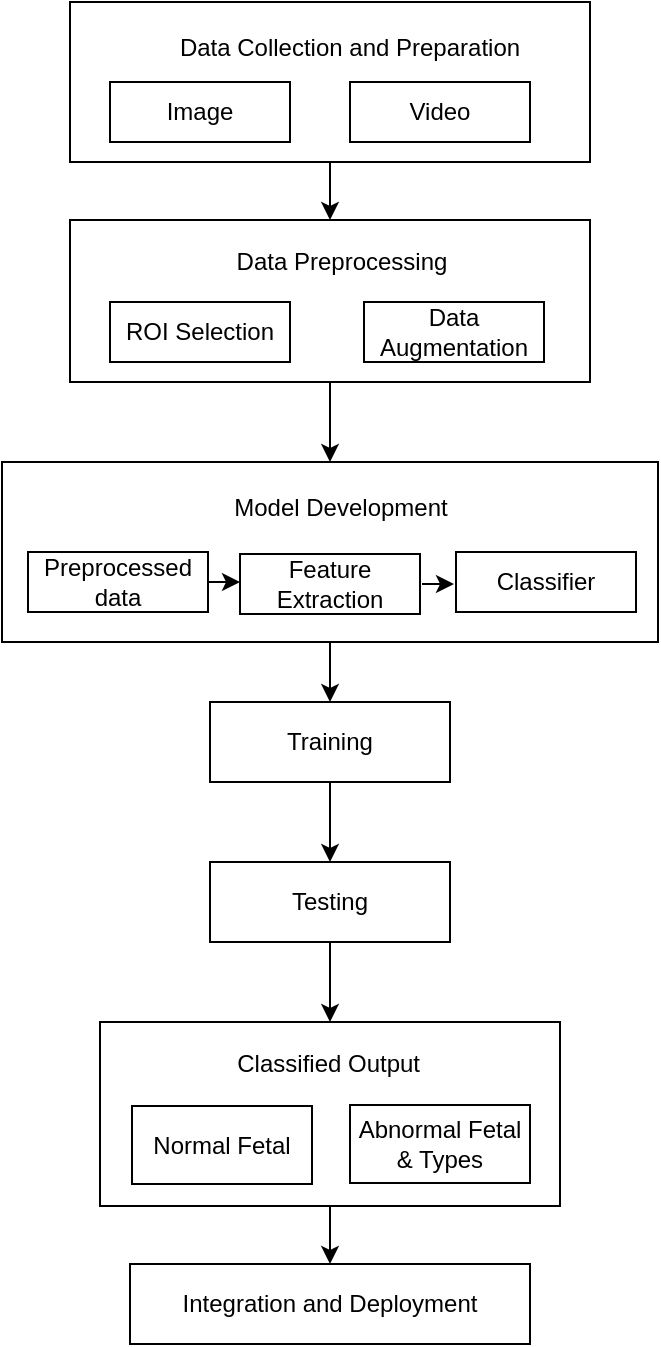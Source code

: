 <mxfile version="21.6.8" type="device">
  <diagram name="Page-1" id="k3_7kDKqzbOucfteLbyC">
    <mxGraphModel dx="1064" dy="731" grid="0" gridSize="10" guides="1" tooltips="1" connect="1" arrows="1" fold="1" page="1" pageScale="1" pageWidth="827" pageHeight="1169" math="0" shadow="0">
      <root>
        <mxCell id="0" />
        <mxCell id="1" parent="0" />
        <mxCell id="0sDhw93kNtjOo7Pmu_Pt-48" style="edgeStyle=orthogonalEdgeStyle;rounded=0;orthogonalLoop=1;jettySize=auto;html=1;entryX=0.5;entryY=0;entryDx=0;entryDy=0;" edge="1" parent="1" source="0sDhw93kNtjOo7Pmu_Pt-9" target="0sDhw93kNtjOo7Pmu_Pt-21">
          <mxGeometry relative="1" as="geometry" />
        </mxCell>
        <mxCell id="0sDhw93kNtjOo7Pmu_Pt-9" value="" style="rounded=0;whiteSpace=wrap;html=1;" vertex="1" parent="1">
          <mxGeometry x="235" y="520" width="230" height="92" as="geometry" />
        </mxCell>
        <mxCell id="0sDhw93kNtjOo7Pmu_Pt-41" style="edgeStyle=orthogonalEdgeStyle;rounded=0;orthogonalLoop=1;jettySize=auto;html=1;entryX=0.5;entryY=0;entryDx=0;entryDy=0;" edge="1" parent="1" source="0sDhw93kNtjOo7Pmu_Pt-15" target="0sDhw93kNtjOo7Pmu_Pt-16">
          <mxGeometry relative="1" as="geometry" />
        </mxCell>
        <mxCell id="0sDhw93kNtjOo7Pmu_Pt-15" value="" style="rounded=0;whiteSpace=wrap;html=1;" vertex="1" parent="1">
          <mxGeometry x="220" y="10" width="260" height="80" as="geometry" />
        </mxCell>
        <mxCell id="0sDhw93kNtjOo7Pmu_Pt-42" style="edgeStyle=orthogonalEdgeStyle;rounded=0;orthogonalLoop=1;jettySize=auto;html=1;entryX=0.5;entryY=0;entryDx=0;entryDy=0;" edge="1" parent="1" source="0sDhw93kNtjOo7Pmu_Pt-16" target="0sDhw93kNtjOo7Pmu_Pt-19">
          <mxGeometry relative="1" as="geometry" />
        </mxCell>
        <mxCell id="0sDhw93kNtjOo7Pmu_Pt-16" value="" style="rounded=0;whiteSpace=wrap;html=1;" vertex="1" parent="1">
          <mxGeometry x="220" y="119" width="260" height="81" as="geometry" />
        </mxCell>
        <mxCell id="0sDhw93kNtjOo7Pmu_Pt-51" style="edgeStyle=orthogonalEdgeStyle;rounded=0;orthogonalLoop=1;jettySize=auto;html=1;entryX=0.5;entryY=0;entryDx=0;entryDy=0;" edge="1" parent="1" source="0sDhw93kNtjOo7Pmu_Pt-17" target="0sDhw93kNtjOo7Pmu_Pt-9">
          <mxGeometry relative="1" as="geometry" />
        </mxCell>
        <mxCell id="0sDhw93kNtjOo7Pmu_Pt-17" value="Testing" style="rounded=0;whiteSpace=wrap;html=1;" vertex="1" parent="1">
          <mxGeometry x="290" y="440" width="120" height="40" as="geometry" />
        </mxCell>
        <mxCell id="0sDhw93kNtjOo7Pmu_Pt-46" style="edgeStyle=orthogonalEdgeStyle;rounded=0;orthogonalLoop=1;jettySize=auto;html=1;entryX=0.5;entryY=0;entryDx=0;entryDy=0;" edge="1" parent="1" source="0sDhw93kNtjOo7Pmu_Pt-18" target="0sDhw93kNtjOo7Pmu_Pt-17">
          <mxGeometry relative="1" as="geometry" />
        </mxCell>
        <mxCell id="0sDhw93kNtjOo7Pmu_Pt-18" value="Training" style="rounded=0;whiteSpace=wrap;html=1;" vertex="1" parent="1">
          <mxGeometry x="290" y="360" width="120" height="40" as="geometry" />
        </mxCell>
        <mxCell id="0sDhw93kNtjOo7Pmu_Pt-50" style="edgeStyle=orthogonalEdgeStyle;rounded=0;orthogonalLoop=1;jettySize=auto;html=1;entryX=0.5;entryY=0;entryDx=0;entryDy=0;" edge="1" parent="1" source="0sDhw93kNtjOo7Pmu_Pt-19" target="0sDhw93kNtjOo7Pmu_Pt-18">
          <mxGeometry relative="1" as="geometry" />
        </mxCell>
        <mxCell id="0sDhw93kNtjOo7Pmu_Pt-19" value="" style="rounded=0;whiteSpace=wrap;html=1;" vertex="1" parent="1">
          <mxGeometry x="186" y="240" width="328" height="90" as="geometry" />
        </mxCell>
        <mxCell id="0sDhw93kNtjOo7Pmu_Pt-20" value="Classified Output&amp;nbsp;" style="text;html=1;strokeColor=none;fillColor=none;align=center;verticalAlign=middle;whiteSpace=wrap;rounded=0;" vertex="1" parent="1">
          <mxGeometry x="296" y="526" width="110" height="30" as="geometry" />
        </mxCell>
        <mxCell id="0sDhw93kNtjOo7Pmu_Pt-21" value="Integration and Deployment" style="rounded=0;whiteSpace=wrap;html=1;" vertex="1" parent="1">
          <mxGeometry x="250" y="641" width="200" height="40" as="geometry" />
        </mxCell>
        <mxCell id="0sDhw93kNtjOo7Pmu_Pt-24" value="ROI Selection" style="rounded=0;whiteSpace=wrap;html=1;" vertex="1" parent="1">
          <mxGeometry x="240" y="160" width="90" height="30" as="geometry" />
        </mxCell>
        <mxCell id="0sDhw93kNtjOo7Pmu_Pt-25" value="Data Augmentation" style="rounded=0;whiteSpace=wrap;html=1;" vertex="1" parent="1">
          <mxGeometry x="367" y="160" width="90" height="30" as="geometry" />
        </mxCell>
        <mxCell id="0sDhw93kNtjOo7Pmu_Pt-26" value="Data Preprocessing" style="text;html=1;strokeColor=none;fillColor=none;align=center;verticalAlign=middle;whiteSpace=wrap;rounded=0;" vertex="1" parent="1">
          <mxGeometry x="296" y="125" width="120" height="30" as="geometry" />
        </mxCell>
        <mxCell id="0sDhw93kNtjOo7Pmu_Pt-55" style="edgeStyle=orthogonalEdgeStyle;rounded=0;orthogonalLoop=1;jettySize=auto;html=1;exitX=1;exitY=0.5;exitDx=0;exitDy=0;entryX=0.317;entryY=0.667;entryDx=0;entryDy=0;entryPerimeter=0;" edge="1" parent="1" source="0sDhw93kNtjOo7Pmu_Pt-28" target="0sDhw93kNtjOo7Pmu_Pt-19">
          <mxGeometry relative="1" as="geometry" />
        </mxCell>
        <mxCell id="0sDhw93kNtjOo7Pmu_Pt-28" value="Preprocessed data" style="rounded=0;whiteSpace=wrap;html=1;" vertex="1" parent="1">
          <mxGeometry x="199" y="285" width="90" height="30" as="geometry" />
        </mxCell>
        <mxCell id="0sDhw93kNtjOo7Pmu_Pt-29" value="Feature Extraction" style="rounded=0;whiteSpace=wrap;html=1;" vertex="1" parent="1">
          <mxGeometry x="305" y="286" width="90" height="30" as="geometry" />
        </mxCell>
        <mxCell id="0sDhw93kNtjOo7Pmu_Pt-30" value="Classifier" style="rounded=0;whiteSpace=wrap;html=1;" vertex="1" parent="1">
          <mxGeometry x="413" y="285" width="90" height="30" as="geometry" />
        </mxCell>
        <mxCell id="0sDhw93kNtjOo7Pmu_Pt-32" value="Model Development" style="text;html=1;strokeColor=none;fillColor=none;align=center;verticalAlign=middle;whiteSpace=wrap;rounded=0;" vertex="1" parent="1">
          <mxGeometry x="295" y="248" width="121" height="30" as="geometry" />
        </mxCell>
        <mxCell id="0sDhw93kNtjOo7Pmu_Pt-33" value="Normal Fetal" style="rounded=0;whiteSpace=wrap;html=1;" vertex="1" parent="1">
          <mxGeometry x="251" y="562" width="90" height="39" as="geometry" />
        </mxCell>
        <mxCell id="0sDhw93kNtjOo7Pmu_Pt-34" value="Abnormal Fetal &amp;amp; Types" style="rounded=0;whiteSpace=wrap;html=1;" vertex="1" parent="1">
          <mxGeometry x="360" y="561.5" width="90" height="39" as="geometry" />
        </mxCell>
        <mxCell id="0sDhw93kNtjOo7Pmu_Pt-35" value="Data Collection and Preparation" style="text;html=1;strokeColor=none;fillColor=none;align=center;verticalAlign=middle;whiteSpace=wrap;rounded=0;" vertex="1" parent="1">
          <mxGeometry x="250" y="18" width="220" height="30" as="geometry" />
        </mxCell>
        <mxCell id="0sDhw93kNtjOo7Pmu_Pt-36" value="Image" style="rounded=0;whiteSpace=wrap;html=1;" vertex="1" parent="1">
          <mxGeometry x="240" y="50" width="90" height="30" as="geometry" />
        </mxCell>
        <mxCell id="0sDhw93kNtjOo7Pmu_Pt-37" value="Video" style="rounded=0;whiteSpace=wrap;html=1;" vertex="1" parent="1">
          <mxGeometry x="360" y="50" width="90" height="30" as="geometry" />
        </mxCell>
        <mxCell id="0sDhw93kNtjOo7Pmu_Pt-57" value="" style="endArrow=classic;html=1;rounded=0;exitX=1;exitY=0.5;exitDx=0;exitDy=0;" edge="1" parent="1">
          <mxGeometry width="50" height="50" relative="1" as="geometry">
            <mxPoint x="289" y="300" as="sourcePoint" />
            <mxPoint x="305" y="300" as="targetPoint" />
          </mxGeometry>
        </mxCell>
        <mxCell id="0sDhw93kNtjOo7Pmu_Pt-59" value="" style="endArrow=classic;html=1;rounded=0;exitX=1;exitY=0.5;exitDx=0;exitDy=0;" edge="1" parent="1">
          <mxGeometry width="50" height="50" relative="1" as="geometry">
            <mxPoint x="396" y="301" as="sourcePoint" />
            <mxPoint x="412" y="301" as="targetPoint" />
          </mxGeometry>
        </mxCell>
      </root>
    </mxGraphModel>
  </diagram>
</mxfile>
